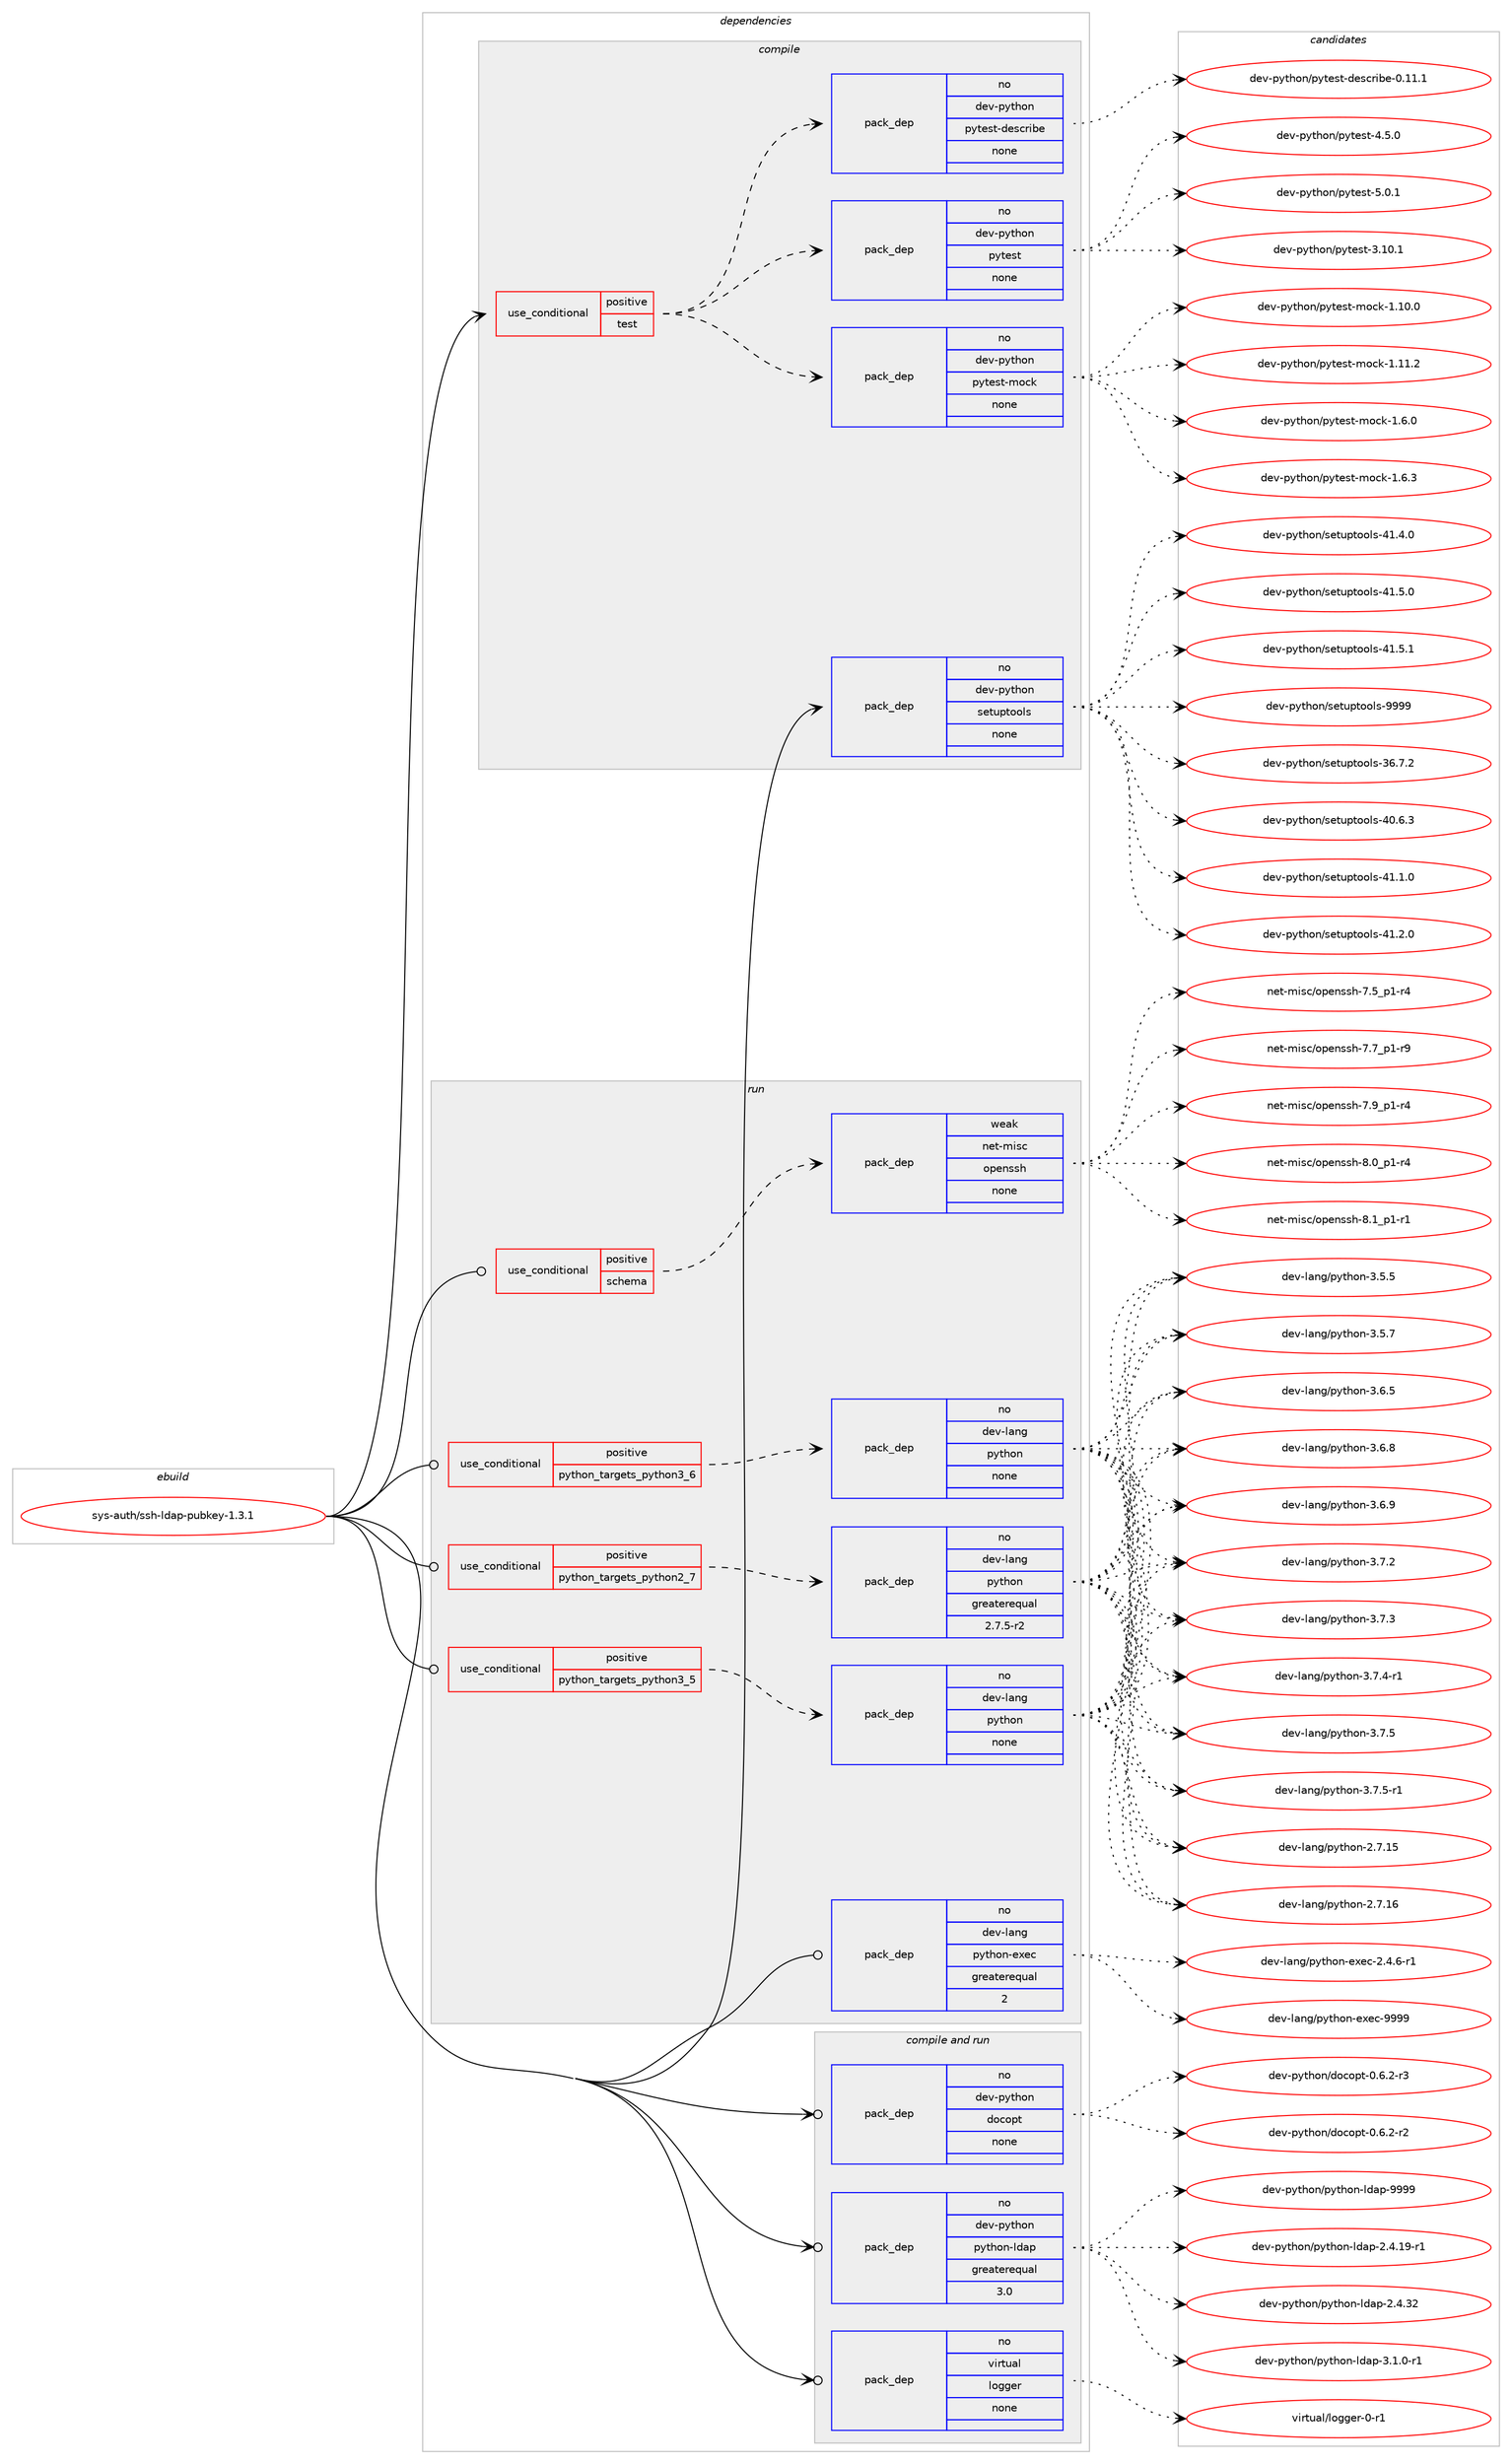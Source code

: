 digraph prolog {

# *************
# Graph options
# *************

newrank=true;
concentrate=true;
compound=true;
graph [rankdir=LR,fontname=Helvetica,fontsize=10,ranksep=1.5];#, ranksep=2.5, nodesep=0.2];
edge  [arrowhead=vee];
node  [fontname=Helvetica,fontsize=10];

# **********
# The ebuild
# **********

subgraph cluster_leftcol {
color=gray;
rank=same;
label=<<i>ebuild</i>>;
id [label="sys-auth/ssh-ldap-pubkey-1.3.1", color=red, width=4, href="../sys-auth/ssh-ldap-pubkey-1.3.1.svg"];
}

# ****************
# The dependencies
# ****************

subgraph cluster_midcol {
color=gray;
label=<<i>dependencies</i>>;
subgraph cluster_compile {
fillcolor="#eeeeee";
style=filled;
label=<<i>compile</i>>;
subgraph cond212107 {
dependency880553 [label=<<TABLE BORDER="0" CELLBORDER="1" CELLSPACING="0" CELLPADDING="4"><TR><TD ROWSPAN="3" CELLPADDING="10">use_conditional</TD></TR><TR><TD>positive</TD></TR><TR><TD>test</TD></TR></TABLE>>, shape=none, color=red];
subgraph pack653013 {
dependency880554 [label=<<TABLE BORDER="0" CELLBORDER="1" CELLSPACING="0" CELLPADDING="4" WIDTH="220"><TR><TD ROWSPAN="6" CELLPADDING="30">pack_dep</TD></TR><TR><TD WIDTH="110">no</TD></TR><TR><TD>dev-python</TD></TR><TR><TD>pytest</TD></TR><TR><TD>none</TD></TR><TR><TD></TD></TR></TABLE>>, shape=none, color=blue];
}
dependency880553:e -> dependency880554:w [weight=20,style="dashed",arrowhead="vee"];
subgraph pack653014 {
dependency880555 [label=<<TABLE BORDER="0" CELLBORDER="1" CELLSPACING="0" CELLPADDING="4" WIDTH="220"><TR><TD ROWSPAN="6" CELLPADDING="30">pack_dep</TD></TR><TR><TD WIDTH="110">no</TD></TR><TR><TD>dev-python</TD></TR><TR><TD>pytest-describe</TD></TR><TR><TD>none</TD></TR><TR><TD></TD></TR></TABLE>>, shape=none, color=blue];
}
dependency880553:e -> dependency880555:w [weight=20,style="dashed",arrowhead="vee"];
subgraph pack653015 {
dependency880556 [label=<<TABLE BORDER="0" CELLBORDER="1" CELLSPACING="0" CELLPADDING="4" WIDTH="220"><TR><TD ROWSPAN="6" CELLPADDING="30">pack_dep</TD></TR><TR><TD WIDTH="110">no</TD></TR><TR><TD>dev-python</TD></TR><TR><TD>pytest-mock</TD></TR><TR><TD>none</TD></TR><TR><TD></TD></TR></TABLE>>, shape=none, color=blue];
}
dependency880553:e -> dependency880556:w [weight=20,style="dashed",arrowhead="vee"];
}
id:e -> dependency880553:w [weight=20,style="solid",arrowhead="vee"];
subgraph pack653016 {
dependency880557 [label=<<TABLE BORDER="0" CELLBORDER="1" CELLSPACING="0" CELLPADDING="4" WIDTH="220"><TR><TD ROWSPAN="6" CELLPADDING="30">pack_dep</TD></TR><TR><TD WIDTH="110">no</TD></TR><TR><TD>dev-python</TD></TR><TR><TD>setuptools</TD></TR><TR><TD>none</TD></TR><TR><TD></TD></TR></TABLE>>, shape=none, color=blue];
}
id:e -> dependency880557:w [weight=20,style="solid",arrowhead="vee"];
}
subgraph cluster_compileandrun {
fillcolor="#eeeeee";
style=filled;
label=<<i>compile and run</i>>;
subgraph pack653017 {
dependency880558 [label=<<TABLE BORDER="0" CELLBORDER="1" CELLSPACING="0" CELLPADDING="4" WIDTH="220"><TR><TD ROWSPAN="6" CELLPADDING="30">pack_dep</TD></TR><TR><TD WIDTH="110">no</TD></TR><TR><TD>dev-python</TD></TR><TR><TD>docopt</TD></TR><TR><TD>none</TD></TR><TR><TD></TD></TR></TABLE>>, shape=none, color=blue];
}
id:e -> dependency880558:w [weight=20,style="solid",arrowhead="odotvee"];
subgraph pack653018 {
dependency880559 [label=<<TABLE BORDER="0" CELLBORDER="1" CELLSPACING="0" CELLPADDING="4" WIDTH="220"><TR><TD ROWSPAN="6" CELLPADDING="30">pack_dep</TD></TR><TR><TD WIDTH="110">no</TD></TR><TR><TD>dev-python</TD></TR><TR><TD>python-ldap</TD></TR><TR><TD>greaterequal</TD></TR><TR><TD>3.0</TD></TR></TABLE>>, shape=none, color=blue];
}
id:e -> dependency880559:w [weight=20,style="solid",arrowhead="odotvee"];
subgraph pack653019 {
dependency880560 [label=<<TABLE BORDER="0" CELLBORDER="1" CELLSPACING="0" CELLPADDING="4" WIDTH="220"><TR><TD ROWSPAN="6" CELLPADDING="30">pack_dep</TD></TR><TR><TD WIDTH="110">no</TD></TR><TR><TD>virtual</TD></TR><TR><TD>logger</TD></TR><TR><TD>none</TD></TR><TR><TD></TD></TR></TABLE>>, shape=none, color=blue];
}
id:e -> dependency880560:w [weight=20,style="solid",arrowhead="odotvee"];
}
subgraph cluster_run {
fillcolor="#eeeeee";
style=filled;
label=<<i>run</i>>;
subgraph cond212108 {
dependency880561 [label=<<TABLE BORDER="0" CELLBORDER="1" CELLSPACING="0" CELLPADDING="4"><TR><TD ROWSPAN="3" CELLPADDING="10">use_conditional</TD></TR><TR><TD>positive</TD></TR><TR><TD>python_targets_python2_7</TD></TR></TABLE>>, shape=none, color=red];
subgraph pack653020 {
dependency880562 [label=<<TABLE BORDER="0" CELLBORDER="1" CELLSPACING="0" CELLPADDING="4" WIDTH="220"><TR><TD ROWSPAN="6" CELLPADDING="30">pack_dep</TD></TR><TR><TD WIDTH="110">no</TD></TR><TR><TD>dev-lang</TD></TR><TR><TD>python</TD></TR><TR><TD>greaterequal</TD></TR><TR><TD>2.7.5-r2</TD></TR></TABLE>>, shape=none, color=blue];
}
dependency880561:e -> dependency880562:w [weight=20,style="dashed",arrowhead="vee"];
}
id:e -> dependency880561:w [weight=20,style="solid",arrowhead="odot"];
subgraph cond212109 {
dependency880563 [label=<<TABLE BORDER="0" CELLBORDER="1" CELLSPACING="0" CELLPADDING="4"><TR><TD ROWSPAN="3" CELLPADDING="10">use_conditional</TD></TR><TR><TD>positive</TD></TR><TR><TD>python_targets_python3_5</TD></TR></TABLE>>, shape=none, color=red];
subgraph pack653021 {
dependency880564 [label=<<TABLE BORDER="0" CELLBORDER="1" CELLSPACING="0" CELLPADDING="4" WIDTH="220"><TR><TD ROWSPAN="6" CELLPADDING="30">pack_dep</TD></TR><TR><TD WIDTH="110">no</TD></TR><TR><TD>dev-lang</TD></TR><TR><TD>python</TD></TR><TR><TD>none</TD></TR><TR><TD></TD></TR></TABLE>>, shape=none, color=blue];
}
dependency880563:e -> dependency880564:w [weight=20,style="dashed",arrowhead="vee"];
}
id:e -> dependency880563:w [weight=20,style="solid",arrowhead="odot"];
subgraph cond212110 {
dependency880565 [label=<<TABLE BORDER="0" CELLBORDER="1" CELLSPACING="0" CELLPADDING="4"><TR><TD ROWSPAN="3" CELLPADDING="10">use_conditional</TD></TR><TR><TD>positive</TD></TR><TR><TD>python_targets_python3_6</TD></TR></TABLE>>, shape=none, color=red];
subgraph pack653022 {
dependency880566 [label=<<TABLE BORDER="0" CELLBORDER="1" CELLSPACING="0" CELLPADDING="4" WIDTH="220"><TR><TD ROWSPAN="6" CELLPADDING="30">pack_dep</TD></TR><TR><TD WIDTH="110">no</TD></TR><TR><TD>dev-lang</TD></TR><TR><TD>python</TD></TR><TR><TD>none</TD></TR><TR><TD></TD></TR></TABLE>>, shape=none, color=blue];
}
dependency880565:e -> dependency880566:w [weight=20,style="dashed",arrowhead="vee"];
}
id:e -> dependency880565:w [weight=20,style="solid",arrowhead="odot"];
subgraph cond212111 {
dependency880567 [label=<<TABLE BORDER="0" CELLBORDER="1" CELLSPACING="0" CELLPADDING="4"><TR><TD ROWSPAN="3" CELLPADDING="10">use_conditional</TD></TR><TR><TD>positive</TD></TR><TR><TD>schema</TD></TR></TABLE>>, shape=none, color=red];
subgraph pack653023 {
dependency880568 [label=<<TABLE BORDER="0" CELLBORDER="1" CELLSPACING="0" CELLPADDING="4" WIDTH="220"><TR><TD ROWSPAN="6" CELLPADDING="30">pack_dep</TD></TR><TR><TD WIDTH="110">weak</TD></TR><TR><TD>net-misc</TD></TR><TR><TD>openssh</TD></TR><TR><TD>none</TD></TR><TR><TD></TD></TR></TABLE>>, shape=none, color=blue];
}
dependency880567:e -> dependency880568:w [weight=20,style="dashed",arrowhead="vee"];
}
id:e -> dependency880567:w [weight=20,style="solid",arrowhead="odot"];
subgraph pack653024 {
dependency880569 [label=<<TABLE BORDER="0" CELLBORDER="1" CELLSPACING="0" CELLPADDING="4" WIDTH="220"><TR><TD ROWSPAN="6" CELLPADDING="30">pack_dep</TD></TR><TR><TD WIDTH="110">no</TD></TR><TR><TD>dev-lang</TD></TR><TR><TD>python-exec</TD></TR><TR><TD>greaterequal</TD></TR><TR><TD>2</TD></TR></TABLE>>, shape=none, color=blue];
}
id:e -> dependency880569:w [weight=20,style="solid",arrowhead="odot"];
}
}

# **************
# The candidates
# **************

subgraph cluster_choices {
rank=same;
color=gray;
label=<<i>candidates</i>>;

subgraph choice653013 {
color=black;
nodesep=1;
choice100101118451121211161041111104711212111610111511645514649484649 [label="dev-python/pytest-3.10.1", color=red, width=4,href="../dev-python/pytest-3.10.1.svg"];
choice1001011184511212111610411111047112121116101115116455246534648 [label="dev-python/pytest-4.5.0", color=red, width=4,href="../dev-python/pytest-4.5.0.svg"];
choice1001011184511212111610411111047112121116101115116455346484649 [label="dev-python/pytest-5.0.1", color=red, width=4,href="../dev-python/pytest-5.0.1.svg"];
dependency880554:e -> choice100101118451121211161041111104711212111610111511645514649484649:w [style=dotted,weight="100"];
dependency880554:e -> choice1001011184511212111610411111047112121116101115116455246534648:w [style=dotted,weight="100"];
dependency880554:e -> choice1001011184511212111610411111047112121116101115116455346484649:w [style=dotted,weight="100"];
}
subgraph choice653014 {
color=black;
nodesep=1;
choice100101118451121211161041111104711212111610111511645100101115991141059810145484649494649 [label="dev-python/pytest-describe-0.11.1", color=red, width=4,href="../dev-python/pytest-describe-0.11.1.svg"];
dependency880555:e -> choice100101118451121211161041111104711212111610111511645100101115991141059810145484649494649:w [style=dotted,weight="100"];
}
subgraph choice653015 {
color=black;
nodesep=1;
choice1001011184511212111610411111047112121116101115116451091119910745494649484648 [label="dev-python/pytest-mock-1.10.0", color=red, width=4,href="../dev-python/pytest-mock-1.10.0.svg"];
choice1001011184511212111610411111047112121116101115116451091119910745494649494650 [label="dev-python/pytest-mock-1.11.2", color=red, width=4,href="../dev-python/pytest-mock-1.11.2.svg"];
choice10010111845112121116104111110471121211161011151164510911199107454946544648 [label="dev-python/pytest-mock-1.6.0", color=red, width=4,href="../dev-python/pytest-mock-1.6.0.svg"];
choice10010111845112121116104111110471121211161011151164510911199107454946544651 [label="dev-python/pytest-mock-1.6.3", color=red, width=4,href="../dev-python/pytest-mock-1.6.3.svg"];
dependency880556:e -> choice1001011184511212111610411111047112121116101115116451091119910745494649484648:w [style=dotted,weight="100"];
dependency880556:e -> choice1001011184511212111610411111047112121116101115116451091119910745494649494650:w [style=dotted,weight="100"];
dependency880556:e -> choice10010111845112121116104111110471121211161011151164510911199107454946544648:w [style=dotted,weight="100"];
dependency880556:e -> choice10010111845112121116104111110471121211161011151164510911199107454946544651:w [style=dotted,weight="100"];
}
subgraph choice653016 {
color=black;
nodesep=1;
choice100101118451121211161041111104711510111611711211611111110811545515446554650 [label="dev-python/setuptools-36.7.2", color=red, width=4,href="../dev-python/setuptools-36.7.2.svg"];
choice100101118451121211161041111104711510111611711211611111110811545524846544651 [label="dev-python/setuptools-40.6.3", color=red, width=4,href="../dev-python/setuptools-40.6.3.svg"];
choice100101118451121211161041111104711510111611711211611111110811545524946494648 [label="dev-python/setuptools-41.1.0", color=red, width=4,href="../dev-python/setuptools-41.1.0.svg"];
choice100101118451121211161041111104711510111611711211611111110811545524946504648 [label="dev-python/setuptools-41.2.0", color=red, width=4,href="../dev-python/setuptools-41.2.0.svg"];
choice100101118451121211161041111104711510111611711211611111110811545524946524648 [label="dev-python/setuptools-41.4.0", color=red, width=4,href="../dev-python/setuptools-41.4.0.svg"];
choice100101118451121211161041111104711510111611711211611111110811545524946534648 [label="dev-python/setuptools-41.5.0", color=red, width=4,href="../dev-python/setuptools-41.5.0.svg"];
choice100101118451121211161041111104711510111611711211611111110811545524946534649 [label="dev-python/setuptools-41.5.1", color=red, width=4,href="../dev-python/setuptools-41.5.1.svg"];
choice10010111845112121116104111110471151011161171121161111111081154557575757 [label="dev-python/setuptools-9999", color=red, width=4,href="../dev-python/setuptools-9999.svg"];
dependency880557:e -> choice100101118451121211161041111104711510111611711211611111110811545515446554650:w [style=dotted,weight="100"];
dependency880557:e -> choice100101118451121211161041111104711510111611711211611111110811545524846544651:w [style=dotted,weight="100"];
dependency880557:e -> choice100101118451121211161041111104711510111611711211611111110811545524946494648:w [style=dotted,weight="100"];
dependency880557:e -> choice100101118451121211161041111104711510111611711211611111110811545524946504648:w [style=dotted,weight="100"];
dependency880557:e -> choice100101118451121211161041111104711510111611711211611111110811545524946524648:w [style=dotted,weight="100"];
dependency880557:e -> choice100101118451121211161041111104711510111611711211611111110811545524946534648:w [style=dotted,weight="100"];
dependency880557:e -> choice100101118451121211161041111104711510111611711211611111110811545524946534649:w [style=dotted,weight="100"];
dependency880557:e -> choice10010111845112121116104111110471151011161171121161111111081154557575757:w [style=dotted,weight="100"];
}
subgraph choice653017 {
color=black;
nodesep=1;
choice1001011184511212111610411111047100111991111121164548465446504511450 [label="dev-python/docopt-0.6.2-r2", color=red, width=4,href="../dev-python/docopt-0.6.2-r2.svg"];
choice1001011184511212111610411111047100111991111121164548465446504511451 [label="dev-python/docopt-0.6.2-r3", color=red, width=4,href="../dev-python/docopt-0.6.2-r3.svg"];
dependency880558:e -> choice1001011184511212111610411111047100111991111121164548465446504511450:w [style=dotted,weight="100"];
dependency880558:e -> choice1001011184511212111610411111047100111991111121164548465446504511451:w [style=dotted,weight="100"];
}
subgraph choice653018 {
color=black;
nodesep=1;
choice10010111845112121116104111110471121211161041111104510810097112455046524649574511449 [label="dev-python/python-ldap-2.4.19-r1", color=red, width=4,href="../dev-python/python-ldap-2.4.19-r1.svg"];
choice1001011184511212111610411111047112121116104111110451081009711245504652465150 [label="dev-python/python-ldap-2.4.32", color=red, width=4,href="../dev-python/python-ldap-2.4.32.svg"];
choice100101118451121211161041111104711212111610411111045108100971124551464946484511449 [label="dev-python/python-ldap-3.1.0-r1", color=red, width=4,href="../dev-python/python-ldap-3.1.0-r1.svg"];
choice100101118451121211161041111104711212111610411111045108100971124557575757 [label="dev-python/python-ldap-9999", color=red, width=4,href="../dev-python/python-ldap-9999.svg"];
dependency880559:e -> choice10010111845112121116104111110471121211161041111104510810097112455046524649574511449:w [style=dotted,weight="100"];
dependency880559:e -> choice1001011184511212111610411111047112121116104111110451081009711245504652465150:w [style=dotted,weight="100"];
dependency880559:e -> choice100101118451121211161041111104711212111610411111045108100971124551464946484511449:w [style=dotted,weight="100"];
dependency880559:e -> choice100101118451121211161041111104711212111610411111045108100971124557575757:w [style=dotted,weight="100"];
}
subgraph choice653019 {
color=black;
nodesep=1;
choice118105114116117971084710811110310310111445484511449 [label="virtual/logger-0-r1", color=red, width=4,href="../virtual/logger-0-r1.svg"];
dependency880560:e -> choice118105114116117971084710811110310310111445484511449:w [style=dotted,weight="100"];
}
subgraph choice653020 {
color=black;
nodesep=1;
choice10010111845108971101034711212111610411111045504655464953 [label="dev-lang/python-2.7.15", color=red, width=4,href="../dev-lang/python-2.7.15.svg"];
choice10010111845108971101034711212111610411111045504655464954 [label="dev-lang/python-2.7.16", color=red, width=4,href="../dev-lang/python-2.7.16.svg"];
choice100101118451089711010347112121116104111110455146534653 [label="dev-lang/python-3.5.5", color=red, width=4,href="../dev-lang/python-3.5.5.svg"];
choice100101118451089711010347112121116104111110455146534655 [label="dev-lang/python-3.5.7", color=red, width=4,href="../dev-lang/python-3.5.7.svg"];
choice100101118451089711010347112121116104111110455146544653 [label="dev-lang/python-3.6.5", color=red, width=4,href="../dev-lang/python-3.6.5.svg"];
choice100101118451089711010347112121116104111110455146544656 [label="dev-lang/python-3.6.8", color=red, width=4,href="../dev-lang/python-3.6.8.svg"];
choice100101118451089711010347112121116104111110455146544657 [label="dev-lang/python-3.6.9", color=red, width=4,href="../dev-lang/python-3.6.9.svg"];
choice100101118451089711010347112121116104111110455146554650 [label="dev-lang/python-3.7.2", color=red, width=4,href="../dev-lang/python-3.7.2.svg"];
choice100101118451089711010347112121116104111110455146554651 [label="dev-lang/python-3.7.3", color=red, width=4,href="../dev-lang/python-3.7.3.svg"];
choice1001011184510897110103471121211161041111104551465546524511449 [label="dev-lang/python-3.7.4-r1", color=red, width=4,href="../dev-lang/python-3.7.4-r1.svg"];
choice100101118451089711010347112121116104111110455146554653 [label="dev-lang/python-3.7.5", color=red, width=4,href="../dev-lang/python-3.7.5.svg"];
choice1001011184510897110103471121211161041111104551465546534511449 [label="dev-lang/python-3.7.5-r1", color=red, width=4,href="../dev-lang/python-3.7.5-r1.svg"];
dependency880562:e -> choice10010111845108971101034711212111610411111045504655464953:w [style=dotted,weight="100"];
dependency880562:e -> choice10010111845108971101034711212111610411111045504655464954:w [style=dotted,weight="100"];
dependency880562:e -> choice100101118451089711010347112121116104111110455146534653:w [style=dotted,weight="100"];
dependency880562:e -> choice100101118451089711010347112121116104111110455146534655:w [style=dotted,weight="100"];
dependency880562:e -> choice100101118451089711010347112121116104111110455146544653:w [style=dotted,weight="100"];
dependency880562:e -> choice100101118451089711010347112121116104111110455146544656:w [style=dotted,weight="100"];
dependency880562:e -> choice100101118451089711010347112121116104111110455146544657:w [style=dotted,weight="100"];
dependency880562:e -> choice100101118451089711010347112121116104111110455146554650:w [style=dotted,weight="100"];
dependency880562:e -> choice100101118451089711010347112121116104111110455146554651:w [style=dotted,weight="100"];
dependency880562:e -> choice1001011184510897110103471121211161041111104551465546524511449:w [style=dotted,weight="100"];
dependency880562:e -> choice100101118451089711010347112121116104111110455146554653:w [style=dotted,weight="100"];
dependency880562:e -> choice1001011184510897110103471121211161041111104551465546534511449:w [style=dotted,weight="100"];
}
subgraph choice653021 {
color=black;
nodesep=1;
choice10010111845108971101034711212111610411111045504655464953 [label="dev-lang/python-2.7.15", color=red, width=4,href="../dev-lang/python-2.7.15.svg"];
choice10010111845108971101034711212111610411111045504655464954 [label="dev-lang/python-2.7.16", color=red, width=4,href="../dev-lang/python-2.7.16.svg"];
choice100101118451089711010347112121116104111110455146534653 [label="dev-lang/python-3.5.5", color=red, width=4,href="../dev-lang/python-3.5.5.svg"];
choice100101118451089711010347112121116104111110455146534655 [label="dev-lang/python-3.5.7", color=red, width=4,href="../dev-lang/python-3.5.7.svg"];
choice100101118451089711010347112121116104111110455146544653 [label="dev-lang/python-3.6.5", color=red, width=4,href="../dev-lang/python-3.6.5.svg"];
choice100101118451089711010347112121116104111110455146544656 [label="dev-lang/python-3.6.8", color=red, width=4,href="../dev-lang/python-3.6.8.svg"];
choice100101118451089711010347112121116104111110455146544657 [label="dev-lang/python-3.6.9", color=red, width=4,href="../dev-lang/python-3.6.9.svg"];
choice100101118451089711010347112121116104111110455146554650 [label="dev-lang/python-3.7.2", color=red, width=4,href="../dev-lang/python-3.7.2.svg"];
choice100101118451089711010347112121116104111110455146554651 [label="dev-lang/python-3.7.3", color=red, width=4,href="../dev-lang/python-3.7.3.svg"];
choice1001011184510897110103471121211161041111104551465546524511449 [label="dev-lang/python-3.7.4-r1", color=red, width=4,href="../dev-lang/python-3.7.4-r1.svg"];
choice100101118451089711010347112121116104111110455146554653 [label="dev-lang/python-3.7.5", color=red, width=4,href="../dev-lang/python-3.7.5.svg"];
choice1001011184510897110103471121211161041111104551465546534511449 [label="dev-lang/python-3.7.5-r1", color=red, width=4,href="../dev-lang/python-3.7.5-r1.svg"];
dependency880564:e -> choice10010111845108971101034711212111610411111045504655464953:w [style=dotted,weight="100"];
dependency880564:e -> choice10010111845108971101034711212111610411111045504655464954:w [style=dotted,weight="100"];
dependency880564:e -> choice100101118451089711010347112121116104111110455146534653:w [style=dotted,weight="100"];
dependency880564:e -> choice100101118451089711010347112121116104111110455146534655:w [style=dotted,weight="100"];
dependency880564:e -> choice100101118451089711010347112121116104111110455146544653:w [style=dotted,weight="100"];
dependency880564:e -> choice100101118451089711010347112121116104111110455146544656:w [style=dotted,weight="100"];
dependency880564:e -> choice100101118451089711010347112121116104111110455146544657:w [style=dotted,weight="100"];
dependency880564:e -> choice100101118451089711010347112121116104111110455146554650:w [style=dotted,weight="100"];
dependency880564:e -> choice100101118451089711010347112121116104111110455146554651:w [style=dotted,weight="100"];
dependency880564:e -> choice1001011184510897110103471121211161041111104551465546524511449:w [style=dotted,weight="100"];
dependency880564:e -> choice100101118451089711010347112121116104111110455146554653:w [style=dotted,weight="100"];
dependency880564:e -> choice1001011184510897110103471121211161041111104551465546534511449:w [style=dotted,weight="100"];
}
subgraph choice653022 {
color=black;
nodesep=1;
choice10010111845108971101034711212111610411111045504655464953 [label="dev-lang/python-2.7.15", color=red, width=4,href="../dev-lang/python-2.7.15.svg"];
choice10010111845108971101034711212111610411111045504655464954 [label="dev-lang/python-2.7.16", color=red, width=4,href="../dev-lang/python-2.7.16.svg"];
choice100101118451089711010347112121116104111110455146534653 [label="dev-lang/python-3.5.5", color=red, width=4,href="../dev-lang/python-3.5.5.svg"];
choice100101118451089711010347112121116104111110455146534655 [label="dev-lang/python-3.5.7", color=red, width=4,href="../dev-lang/python-3.5.7.svg"];
choice100101118451089711010347112121116104111110455146544653 [label="dev-lang/python-3.6.5", color=red, width=4,href="../dev-lang/python-3.6.5.svg"];
choice100101118451089711010347112121116104111110455146544656 [label="dev-lang/python-3.6.8", color=red, width=4,href="../dev-lang/python-3.6.8.svg"];
choice100101118451089711010347112121116104111110455146544657 [label="dev-lang/python-3.6.9", color=red, width=4,href="../dev-lang/python-3.6.9.svg"];
choice100101118451089711010347112121116104111110455146554650 [label="dev-lang/python-3.7.2", color=red, width=4,href="../dev-lang/python-3.7.2.svg"];
choice100101118451089711010347112121116104111110455146554651 [label="dev-lang/python-3.7.3", color=red, width=4,href="../dev-lang/python-3.7.3.svg"];
choice1001011184510897110103471121211161041111104551465546524511449 [label="dev-lang/python-3.7.4-r1", color=red, width=4,href="../dev-lang/python-3.7.4-r1.svg"];
choice100101118451089711010347112121116104111110455146554653 [label="dev-lang/python-3.7.5", color=red, width=4,href="../dev-lang/python-3.7.5.svg"];
choice1001011184510897110103471121211161041111104551465546534511449 [label="dev-lang/python-3.7.5-r1", color=red, width=4,href="../dev-lang/python-3.7.5-r1.svg"];
dependency880566:e -> choice10010111845108971101034711212111610411111045504655464953:w [style=dotted,weight="100"];
dependency880566:e -> choice10010111845108971101034711212111610411111045504655464954:w [style=dotted,weight="100"];
dependency880566:e -> choice100101118451089711010347112121116104111110455146534653:w [style=dotted,weight="100"];
dependency880566:e -> choice100101118451089711010347112121116104111110455146534655:w [style=dotted,weight="100"];
dependency880566:e -> choice100101118451089711010347112121116104111110455146544653:w [style=dotted,weight="100"];
dependency880566:e -> choice100101118451089711010347112121116104111110455146544656:w [style=dotted,weight="100"];
dependency880566:e -> choice100101118451089711010347112121116104111110455146544657:w [style=dotted,weight="100"];
dependency880566:e -> choice100101118451089711010347112121116104111110455146554650:w [style=dotted,weight="100"];
dependency880566:e -> choice100101118451089711010347112121116104111110455146554651:w [style=dotted,weight="100"];
dependency880566:e -> choice1001011184510897110103471121211161041111104551465546524511449:w [style=dotted,weight="100"];
dependency880566:e -> choice100101118451089711010347112121116104111110455146554653:w [style=dotted,weight="100"];
dependency880566:e -> choice1001011184510897110103471121211161041111104551465546534511449:w [style=dotted,weight="100"];
}
subgraph choice653023 {
color=black;
nodesep=1;
choice1101011164510910511599471111121011101151151044555465395112494511452 [label="net-misc/openssh-7.5_p1-r4", color=red, width=4,href="../net-misc/openssh-7.5_p1-r4.svg"];
choice1101011164510910511599471111121011101151151044555465595112494511457 [label="net-misc/openssh-7.7_p1-r9", color=red, width=4,href="../net-misc/openssh-7.7_p1-r9.svg"];
choice1101011164510910511599471111121011101151151044555465795112494511452 [label="net-misc/openssh-7.9_p1-r4", color=red, width=4,href="../net-misc/openssh-7.9_p1-r4.svg"];
choice1101011164510910511599471111121011101151151044556464895112494511452 [label="net-misc/openssh-8.0_p1-r4", color=red, width=4,href="../net-misc/openssh-8.0_p1-r4.svg"];
choice1101011164510910511599471111121011101151151044556464995112494511449 [label="net-misc/openssh-8.1_p1-r1", color=red, width=4,href="../net-misc/openssh-8.1_p1-r1.svg"];
dependency880568:e -> choice1101011164510910511599471111121011101151151044555465395112494511452:w [style=dotted,weight="100"];
dependency880568:e -> choice1101011164510910511599471111121011101151151044555465595112494511457:w [style=dotted,weight="100"];
dependency880568:e -> choice1101011164510910511599471111121011101151151044555465795112494511452:w [style=dotted,weight="100"];
dependency880568:e -> choice1101011164510910511599471111121011101151151044556464895112494511452:w [style=dotted,weight="100"];
dependency880568:e -> choice1101011164510910511599471111121011101151151044556464995112494511449:w [style=dotted,weight="100"];
}
subgraph choice653024 {
color=black;
nodesep=1;
choice10010111845108971101034711212111610411111045101120101994550465246544511449 [label="dev-lang/python-exec-2.4.6-r1", color=red, width=4,href="../dev-lang/python-exec-2.4.6-r1.svg"];
choice10010111845108971101034711212111610411111045101120101994557575757 [label="dev-lang/python-exec-9999", color=red, width=4,href="../dev-lang/python-exec-9999.svg"];
dependency880569:e -> choice10010111845108971101034711212111610411111045101120101994550465246544511449:w [style=dotted,weight="100"];
dependency880569:e -> choice10010111845108971101034711212111610411111045101120101994557575757:w [style=dotted,weight="100"];
}
}

}
